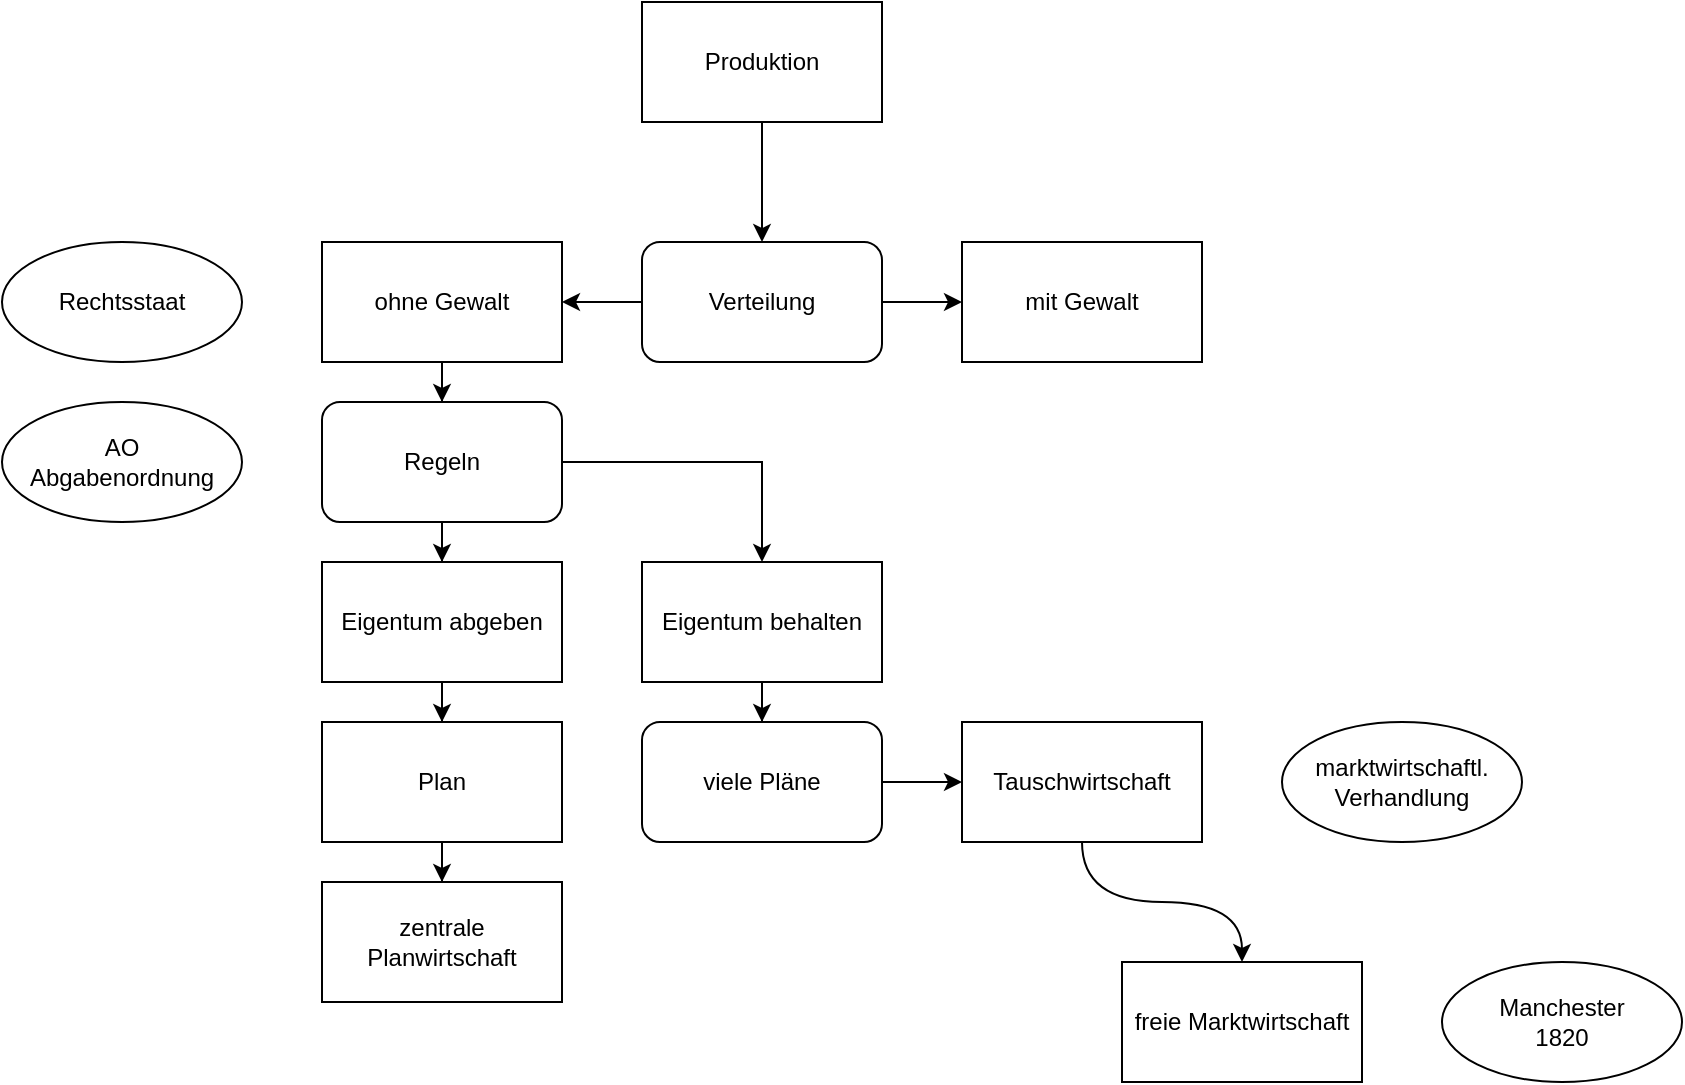 <mxfile version="20.6.0" type="github">
  <diagram id="7QbTI-Qd8rcOK8mCKrct" name="Seite-1">
    <mxGraphModel dx="1038" dy="643" grid="1" gridSize="10" guides="1" tooltips="1" connect="1" arrows="1" fold="1" page="1" pageScale="1" pageWidth="827" pageHeight="1169" math="0" shadow="0">
      <root>
        <mxCell id="0" />
        <mxCell id="1" parent="0" />
        <mxCell id="zIE0uOBCSvr7S64_03uh-10" style="edgeStyle=orthogonalEdgeStyle;rounded=0;orthogonalLoop=1;jettySize=auto;html=1;" edge="1" parent="1" source="zIE0uOBCSvr7S64_03uh-1" target="zIE0uOBCSvr7S64_03uh-7">
          <mxGeometry relative="1" as="geometry" />
        </mxCell>
        <mxCell id="zIE0uOBCSvr7S64_03uh-1" value="Produktion" style="rounded=0;whiteSpace=wrap;html=1;" vertex="1" parent="1">
          <mxGeometry x="360" y="280" width="120" height="60" as="geometry" />
        </mxCell>
        <mxCell id="zIE0uOBCSvr7S64_03uh-13" style="edgeStyle=orthogonalEdgeStyle;rounded=0;orthogonalLoop=1;jettySize=auto;html=1;entryX=0.5;entryY=0;entryDx=0;entryDy=0;" edge="1" parent="1" source="zIE0uOBCSvr7S64_03uh-4" target="zIE0uOBCSvr7S64_03uh-6">
          <mxGeometry relative="1" as="geometry" />
        </mxCell>
        <mxCell id="zIE0uOBCSvr7S64_03uh-4" value="ohne Gewalt" style="rounded=0;whiteSpace=wrap;html=1;" vertex="1" parent="1">
          <mxGeometry x="200" y="400" width="120" height="60" as="geometry" />
        </mxCell>
        <mxCell id="zIE0uOBCSvr7S64_03uh-5" value="mit Gewalt" style="rounded=0;whiteSpace=wrap;html=1;" vertex="1" parent="1">
          <mxGeometry x="520" y="400" width="120" height="60" as="geometry" />
        </mxCell>
        <mxCell id="zIE0uOBCSvr7S64_03uh-14" style="edgeStyle=orthogonalEdgeStyle;rounded=0;orthogonalLoop=1;jettySize=auto;html=1;" edge="1" parent="1" source="zIE0uOBCSvr7S64_03uh-6" target="zIE0uOBCSvr7S64_03uh-9">
          <mxGeometry relative="1" as="geometry" />
        </mxCell>
        <mxCell id="zIE0uOBCSvr7S64_03uh-15" style="edgeStyle=orthogonalEdgeStyle;rounded=0;orthogonalLoop=1;jettySize=auto;html=1;" edge="1" parent="1" source="zIE0uOBCSvr7S64_03uh-6" target="zIE0uOBCSvr7S64_03uh-8">
          <mxGeometry relative="1" as="geometry" />
        </mxCell>
        <mxCell id="zIE0uOBCSvr7S64_03uh-6" value="Regeln" style="rounded=1;whiteSpace=wrap;html=1;" vertex="1" parent="1">
          <mxGeometry x="200" y="480" width="120" height="60" as="geometry" />
        </mxCell>
        <mxCell id="zIE0uOBCSvr7S64_03uh-11" style="edgeStyle=orthogonalEdgeStyle;rounded=0;orthogonalLoop=1;jettySize=auto;html=1;" edge="1" parent="1" source="zIE0uOBCSvr7S64_03uh-7" target="zIE0uOBCSvr7S64_03uh-5">
          <mxGeometry relative="1" as="geometry" />
        </mxCell>
        <mxCell id="zIE0uOBCSvr7S64_03uh-12" style="edgeStyle=orthogonalEdgeStyle;rounded=0;orthogonalLoop=1;jettySize=auto;html=1;entryX=1;entryY=0.5;entryDx=0;entryDy=0;" edge="1" parent="1" source="zIE0uOBCSvr7S64_03uh-7" target="zIE0uOBCSvr7S64_03uh-4">
          <mxGeometry relative="1" as="geometry" />
        </mxCell>
        <mxCell id="zIE0uOBCSvr7S64_03uh-7" value="Verteilung" style="rounded=1;whiteSpace=wrap;html=1;" vertex="1" parent="1">
          <mxGeometry x="360" y="400" width="120" height="60" as="geometry" />
        </mxCell>
        <mxCell id="zIE0uOBCSvr7S64_03uh-17" style="edgeStyle=orthogonalEdgeStyle;rounded=0;orthogonalLoop=1;jettySize=auto;html=1;entryX=0.5;entryY=0;entryDx=0;entryDy=0;" edge="1" parent="1" source="zIE0uOBCSvr7S64_03uh-8" target="zIE0uOBCSvr7S64_03uh-16">
          <mxGeometry relative="1" as="geometry" />
        </mxCell>
        <mxCell id="zIE0uOBCSvr7S64_03uh-8" value="Eigentum abgeben" style="rounded=0;whiteSpace=wrap;html=1;" vertex="1" parent="1">
          <mxGeometry x="200" y="560" width="120" height="60" as="geometry" />
        </mxCell>
        <mxCell id="zIE0uOBCSvr7S64_03uh-21" style="edgeStyle=orthogonalEdgeStyle;rounded=0;orthogonalLoop=1;jettySize=auto;html=1;" edge="1" parent="1" source="zIE0uOBCSvr7S64_03uh-9" target="zIE0uOBCSvr7S64_03uh-20">
          <mxGeometry relative="1" as="geometry" />
        </mxCell>
        <mxCell id="zIE0uOBCSvr7S64_03uh-9" value="Eigentum behalten" style="rounded=0;whiteSpace=wrap;html=1;" vertex="1" parent="1">
          <mxGeometry x="360" y="560" width="120" height="60" as="geometry" />
        </mxCell>
        <mxCell id="zIE0uOBCSvr7S64_03uh-19" style="edgeStyle=orthogonalEdgeStyle;rounded=0;orthogonalLoop=1;jettySize=auto;html=1;entryX=0.5;entryY=0;entryDx=0;entryDy=0;" edge="1" parent="1" source="zIE0uOBCSvr7S64_03uh-16" target="zIE0uOBCSvr7S64_03uh-18">
          <mxGeometry relative="1" as="geometry" />
        </mxCell>
        <mxCell id="zIE0uOBCSvr7S64_03uh-16" value="Plan" style="rounded=0;whiteSpace=wrap;html=1;" vertex="1" parent="1">
          <mxGeometry x="200" y="640" width="120" height="60" as="geometry" />
        </mxCell>
        <mxCell id="zIE0uOBCSvr7S64_03uh-18" value="zentrale Planwirtschaft" style="rounded=0;whiteSpace=wrap;html=1;" vertex="1" parent="1">
          <mxGeometry x="200" y="720" width="120" height="60" as="geometry" />
        </mxCell>
        <mxCell id="zIE0uOBCSvr7S64_03uh-34" style="edgeStyle=orthogonalEdgeStyle;rounded=0;orthogonalLoop=1;jettySize=auto;html=1;exitX=1;exitY=0.5;exitDx=0;exitDy=0;entryX=0;entryY=0.5;entryDx=0;entryDy=0;" edge="1" parent="1" source="zIE0uOBCSvr7S64_03uh-20" target="zIE0uOBCSvr7S64_03uh-31">
          <mxGeometry relative="1" as="geometry" />
        </mxCell>
        <mxCell id="zIE0uOBCSvr7S64_03uh-20" value="viele Pläne" style="rounded=1;whiteSpace=wrap;html=1;" vertex="1" parent="1">
          <mxGeometry x="360" y="640" width="120" height="60" as="geometry" />
        </mxCell>
        <mxCell id="zIE0uOBCSvr7S64_03uh-28" value="Rechtsstaat" style="ellipse;whiteSpace=wrap;html=1;" vertex="1" parent="1">
          <mxGeometry x="40" y="400" width="120" height="60" as="geometry" />
        </mxCell>
        <mxCell id="zIE0uOBCSvr7S64_03uh-30" value="AO&lt;br&gt;Abgabenordnung" style="ellipse;whiteSpace=wrap;html=1;" vertex="1" parent="1">
          <mxGeometry x="40" y="480" width="120" height="60" as="geometry" />
        </mxCell>
        <mxCell id="zIE0uOBCSvr7S64_03uh-38" style="edgeStyle=orthogonalEdgeStyle;orthogonalLoop=1;jettySize=auto;html=1;curved=1;" edge="1" parent="1" source="zIE0uOBCSvr7S64_03uh-31" target="zIE0uOBCSvr7S64_03uh-37">
          <mxGeometry relative="1" as="geometry" />
        </mxCell>
        <mxCell id="zIE0uOBCSvr7S64_03uh-31" value="Tauschwirtschaft" style="rounded=0;whiteSpace=wrap;html=1;" vertex="1" parent="1">
          <mxGeometry x="520" y="640" width="120" height="60" as="geometry" />
        </mxCell>
        <mxCell id="zIE0uOBCSvr7S64_03uh-35" value="marktwirtschaftl.&lt;br&gt;Verhandlung" style="ellipse;whiteSpace=wrap;html=1;" vertex="1" parent="1">
          <mxGeometry x="680" y="640" width="120" height="60" as="geometry" />
        </mxCell>
        <mxCell id="zIE0uOBCSvr7S64_03uh-37" value="freie Marktwirtschaft" style="rounded=0;whiteSpace=wrap;html=1;" vertex="1" parent="1">
          <mxGeometry x="600" y="760" width="120" height="60" as="geometry" />
        </mxCell>
        <mxCell id="zIE0uOBCSvr7S64_03uh-39" value="Manchester&lt;br&gt;1820" style="ellipse;whiteSpace=wrap;html=1;" vertex="1" parent="1">
          <mxGeometry x="760" y="760" width="120" height="60" as="geometry" />
        </mxCell>
      </root>
    </mxGraphModel>
  </diagram>
</mxfile>
